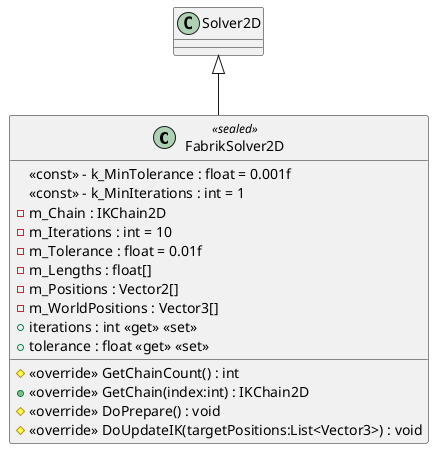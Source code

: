 @startuml
class FabrikSolver2D <<sealed>> {
    <<const>> - k_MinTolerance : float = 0.001f
    <<const>> - k_MinIterations : int = 1
    - m_Chain : IKChain2D
    - m_Iterations : int = 10
    - m_Tolerance : float = 0.01f
    - m_Lengths : float[]
    - m_Positions : Vector2[]
    - m_WorldPositions : Vector3[]
    + iterations : int <<get>> <<set>>
    + tolerance : float <<get>> <<set>>
    # <<override>> GetChainCount() : int
    + <<override>> GetChain(index:int) : IKChain2D
    # <<override>> DoPrepare() : void
    # <<override>> DoUpdateIK(targetPositions:List<Vector3>) : void
}
Solver2D <|-- FabrikSolver2D
@enduml

